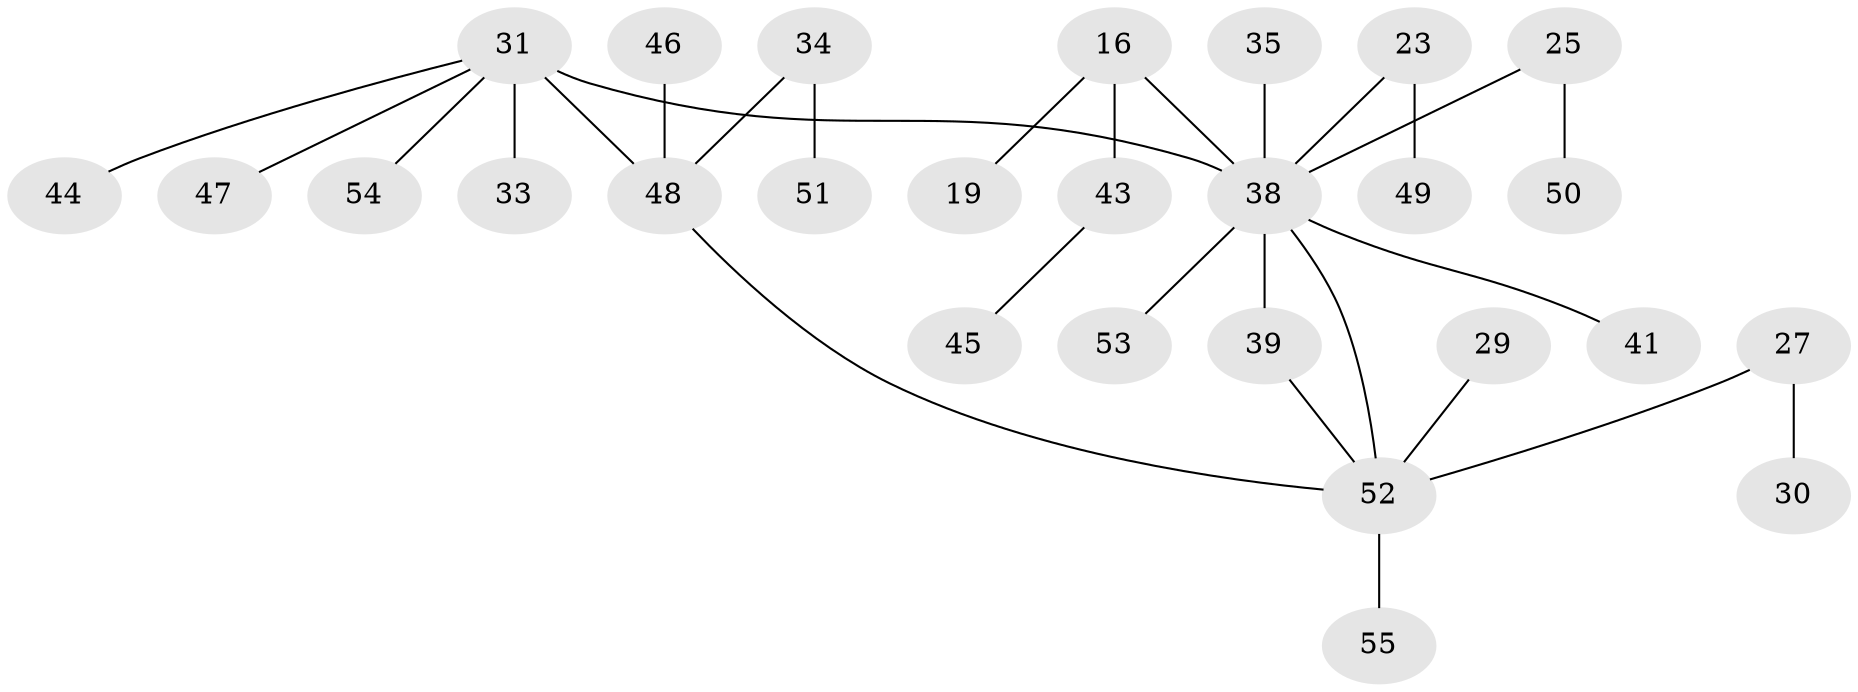 // original degree distribution, {4: 0.12727272727272726, 6: 0.03636363636363636, 2: 0.21818181818181817, 3: 0.2, 1: 0.41818181818181815}
// Generated by graph-tools (version 1.1) at 2025/41/03/09/25 04:41:23]
// undirected, 27 vertices, 28 edges
graph export_dot {
graph [start="1"]
  node [color=gray90,style=filled];
  16 [super="+1"];
  19;
  23;
  25;
  27;
  29;
  30;
  31 [super="+28"];
  33;
  34;
  35;
  38 [super="+3+5+4"];
  39 [super="+7+8"];
  41;
  43 [super="+42"];
  44;
  45;
  46;
  47;
  48 [super="+15"];
  49;
  50;
  51;
  52 [super="+20+10+37+36"];
  53;
  54;
  55;
  16 -- 19;
  16 -- 38 [weight=3];
  16 -- 43;
  23 -- 49;
  23 -- 38;
  25 -- 50;
  25 -- 38;
  27 -- 30;
  27 -- 52;
  29 -- 52;
  31 -- 33;
  31 -- 47;
  31 -- 38 [weight=2];
  31 -- 48;
  31 -- 54;
  31 -- 44;
  34 -- 51;
  34 -- 48;
  35 -- 38;
  38 -- 53;
  38 -- 41;
  38 -- 39 [weight=2];
  38 -- 52;
  39 -- 52;
  43 -- 45;
  46 -- 48;
  48 -- 52;
  52 -- 55;
}
